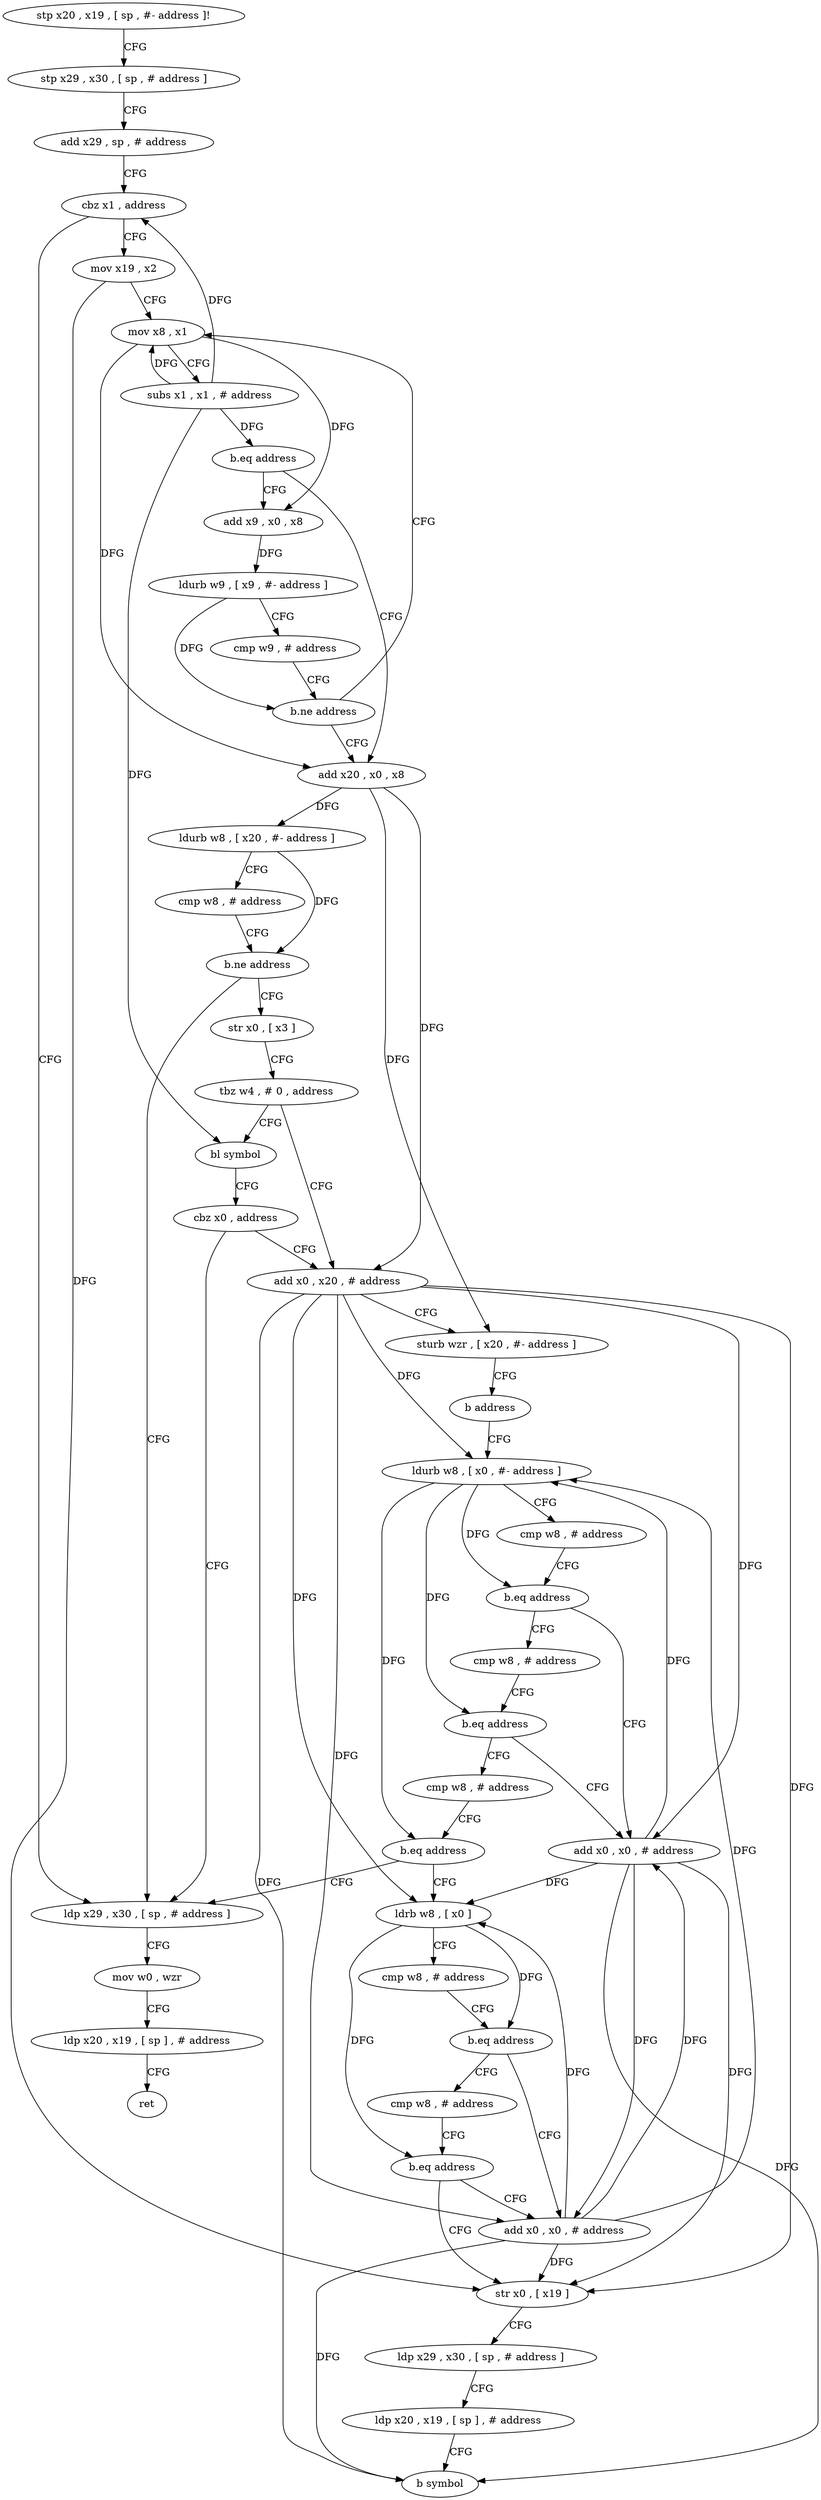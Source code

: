 digraph "func" {
"4207052" [label = "stp x20 , x19 , [ sp , #- address ]!" ]
"4207056" [label = "stp x29 , x30 , [ sp , # address ]" ]
"4207060" [label = "add x29 , sp , # address" ]
"4207064" [label = "cbz x1 , address" ]
"4207176" [label = "ldp x29 , x30 , [ sp , # address ]" ]
"4207068" [label = "mov x19 , x2" ]
"4207180" [label = "mov w0 , wzr" ]
"4207184" [label = "ldp x20 , x19 , [ sp ] , # address" ]
"4207188" [label = "ret" ]
"4207072" [label = "mov x8 , x1" ]
"4207100" [label = "add x20 , x0 , x8" ]
"4207104" [label = "ldurb w8 , [ x20 , #- address ]" ]
"4207108" [label = "cmp w8 , # address" ]
"4207112" [label = "b.ne address" ]
"4207116" [label = "str x0 , [ x3 ]" ]
"4207084" [label = "add x9 , x0 , x8" ]
"4207088" [label = "ldurb w9 , [ x9 , #- address ]" ]
"4207092" [label = "cmp w9 , # address" ]
"4207096" [label = "b.ne address" ]
"4207120" [label = "tbz w4 , # 0 , address" ]
"4207132" [label = "add x0 , x20 , # address" ]
"4207124" [label = "bl symbol" ]
"4207076" [label = "subs x1 , x1 , # address" ]
"4207080" [label = "b.eq address" ]
"4207136" [label = "sturb wzr , [ x20 , #- address ]" ]
"4207140" [label = "b address" ]
"4207148" [label = "ldurb w8 , [ x0 , #- address ]" ]
"4207128" [label = "cbz x0 , address" ]
"4207152" [label = "cmp w8 , # address" ]
"4207156" [label = "b.eq address" ]
"4207144" [label = "add x0 , x0 , # address" ]
"4207160" [label = "cmp w8 , # address" ]
"4207164" [label = "b.eq address" ]
"4207168" [label = "cmp w8 , # address" ]
"4207172" [label = "b.eq address" ]
"4207196" [label = "ldrb w8 , [ x0 ]" ]
"4207200" [label = "cmp w8 , # address" ]
"4207204" [label = "b.eq address" ]
"4207192" [label = "add x0 , x0 , # address" ]
"4207208" [label = "cmp w8 , # address" ]
"4207212" [label = "b.eq address" ]
"4207216" [label = "str x0 , [ x19 ]" ]
"4207220" [label = "ldp x29 , x30 , [ sp , # address ]" ]
"4207224" [label = "ldp x20 , x19 , [ sp ] , # address" ]
"4207228" [label = "b symbol" ]
"4207052" -> "4207056" [ label = "CFG" ]
"4207056" -> "4207060" [ label = "CFG" ]
"4207060" -> "4207064" [ label = "CFG" ]
"4207064" -> "4207176" [ label = "CFG" ]
"4207064" -> "4207068" [ label = "CFG" ]
"4207176" -> "4207180" [ label = "CFG" ]
"4207068" -> "4207072" [ label = "CFG" ]
"4207068" -> "4207216" [ label = "DFG" ]
"4207180" -> "4207184" [ label = "CFG" ]
"4207184" -> "4207188" [ label = "CFG" ]
"4207072" -> "4207076" [ label = "CFG" ]
"4207072" -> "4207100" [ label = "DFG" ]
"4207072" -> "4207084" [ label = "DFG" ]
"4207100" -> "4207104" [ label = "DFG" ]
"4207100" -> "4207132" [ label = "DFG" ]
"4207100" -> "4207136" [ label = "DFG" ]
"4207104" -> "4207108" [ label = "CFG" ]
"4207104" -> "4207112" [ label = "DFG" ]
"4207108" -> "4207112" [ label = "CFG" ]
"4207112" -> "4207176" [ label = "CFG" ]
"4207112" -> "4207116" [ label = "CFG" ]
"4207116" -> "4207120" [ label = "CFG" ]
"4207084" -> "4207088" [ label = "DFG" ]
"4207088" -> "4207092" [ label = "CFG" ]
"4207088" -> "4207096" [ label = "DFG" ]
"4207092" -> "4207096" [ label = "CFG" ]
"4207096" -> "4207072" [ label = "CFG" ]
"4207096" -> "4207100" [ label = "CFG" ]
"4207120" -> "4207132" [ label = "CFG" ]
"4207120" -> "4207124" [ label = "CFG" ]
"4207132" -> "4207136" [ label = "CFG" ]
"4207132" -> "4207148" [ label = "DFG" ]
"4207132" -> "4207144" [ label = "DFG" ]
"4207132" -> "4207196" [ label = "DFG" ]
"4207132" -> "4207192" [ label = "DFG" ]
"4207132" -> "4207216" [ label = "DFG" ]
"4207132" -> "4207228" [ label = "DFG" ]
"4207124" -> "4207128" [ label = "CFG" ]
"4207076" -> "4207080" [ label = "DFG" ]
"4207076" -> "4207064" [ label = "DFG" ]
"4207076" -> "4207072" [ label = "DFG" ]
"4207076" -> "4207124" [ label = "DFG" ]
"4207080" -> "4207100" [ label = "CFG" ]
"4207080" -> "4207084" [ label = "CFG" ]
"4207136" -> "4207140" [ label = "CFG" ]
"4207140" -> "4207148" [ label = "CFG" ]
"4207148" -> "4207152" [ label = "CFG" ]
"4207148" -> "4207156" [ label = "DFG" ]
"4207148" -> "4207164" [ label = "DFG" ]
"4207148" -> "4207172" [ label = "DFG" ]
"4207128" -> "4207176" [ label = "CFG" ]
"4207128" -> "4207132" [ label = "CFG" ]
"4207152" -> "4207156" [ label = "CFG" ]
"4207156" -> "4207144" [ label = "CFG" ]
"4207156" -> "4207160" [ label = "CFG" ]
"4207144" -> "4207148" [ label = "DFG" ]
"4207144" -> "4207196" [ label = "DFG" ]
"4207144" -> "4207192" [ label = "DFG" ]
"4207144" -> "4207216" [ label = "DFG" ]
"4207144" -> "4207228" [ label = "DFG" ]
"4207160" -> "4207164" [ label = "CFG" ]
"4207164" -> "4207144" [ label = "CFG" ]
"4207164" -> "4207168" [ label = "CFG" ]
"4207168" -> "4207172" [ label = "CFG" ]
"4207172" -> "4207196" [ label = "CFG" ]
"4207172" -> "4207176" [ label = "CFG" ]
"4207196" -> "4207200" [ label = "CFG" ]
"4207196" -> "4207204" [ label = "DFG" ]
"4207196" -> "4207212" [ label = "DFG" ]
"4207200" -> "4207204" [ label = "CFG" ]
"4207204" -> "4207192" [ label = "CFG" ]
"4207204" -> "4207208" [ label = "CFG" ]
"4207192" -> "4207196" [ label = "DFG" ]
"4207192" -> "4207148" [ label = "DFG" ]
"4207192" -> "4207144" [ label = "DFG" ]
"4207192" -> "4207216" [ label = "DFG" ]
"4207192" -> "4207228" [ label = "DFG" ]
"4207208" -> "4207212" [ label = "CFG" ]
"4207212" -> "4207192" [ label = "CFG" ]
"4207212" -> "4207216" [ label = "CFG" ]
"4207216" -> "4207220" [ label = "CFG" ]
"4207220" -> "4207224" [ label = "CFG" ]
"4207224" -> "4207228" [ label = "CFG" ]
}

